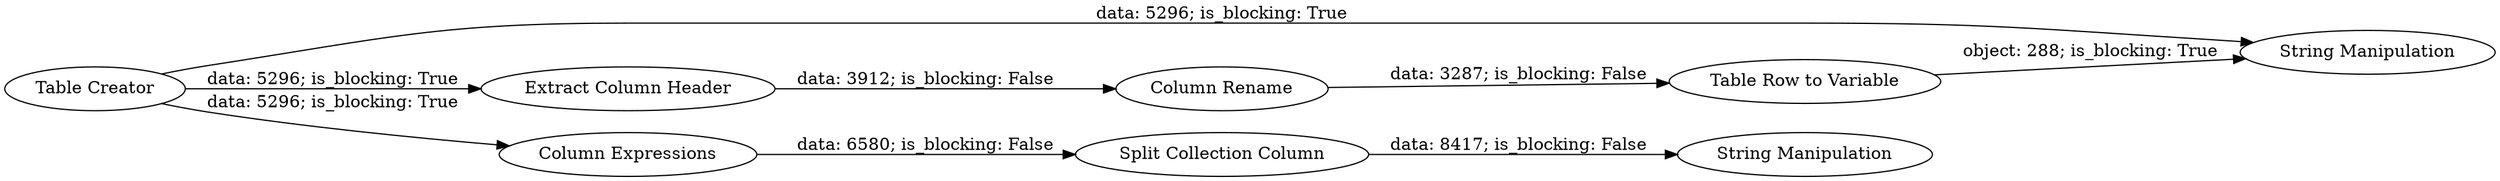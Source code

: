 digraph {
	"-5340689882782068846_2" [label="String Manipulation"]
	"-5340689882782068846_6" [label="Extract Column Header"]
	"-5340689882782068846_7" [label="Table Row to Variable"]
	"-5340689882782068846_1" [label="Table Creator"]
	"-5340689882782068846_5" [label="Split Collection Column"]
	"-5340689882782068846_4" [label="Column Expressions"]
	"-5340689882782068846_9" [label="String Manipulation"]
	"-5340689882782068846_8" [label="Column Rename"]
	"-5340689882782068846_6" -> "-5340689882782068846_8" [label="data: 3912; is_blocking: False"]
	"-5340689882782068846_1" -> "-5340689882782068846_2" [label="data: 5296; is_blocking: True"]
	"-5340689882782068846_4" -> "-5340689882782068846_5" [label="data: 6580; is_blocking: False"]
	"-5340689882782068846_1" -> "-5340689882782068846_4" [label="data: 5296; is_blocking: True"]
	"-5340689882782068846_7" -> "-5340689882782068846_2" [label="object: 288; is_blocking: True"]
	"-5340689882782068846_1" -> "-5340689882782068846_6" [label="data: 5296; is_blocking: True"]
	"-5340689882782068846_8" -> "-5340689882782068846_7" [label="data: 3287; is_blocking: False"]
	"-5340689882782068846_5" -> "-5340689882782068846_9" [label="data: 8417; is_blocking: False"]
	rankdir=LR
}
